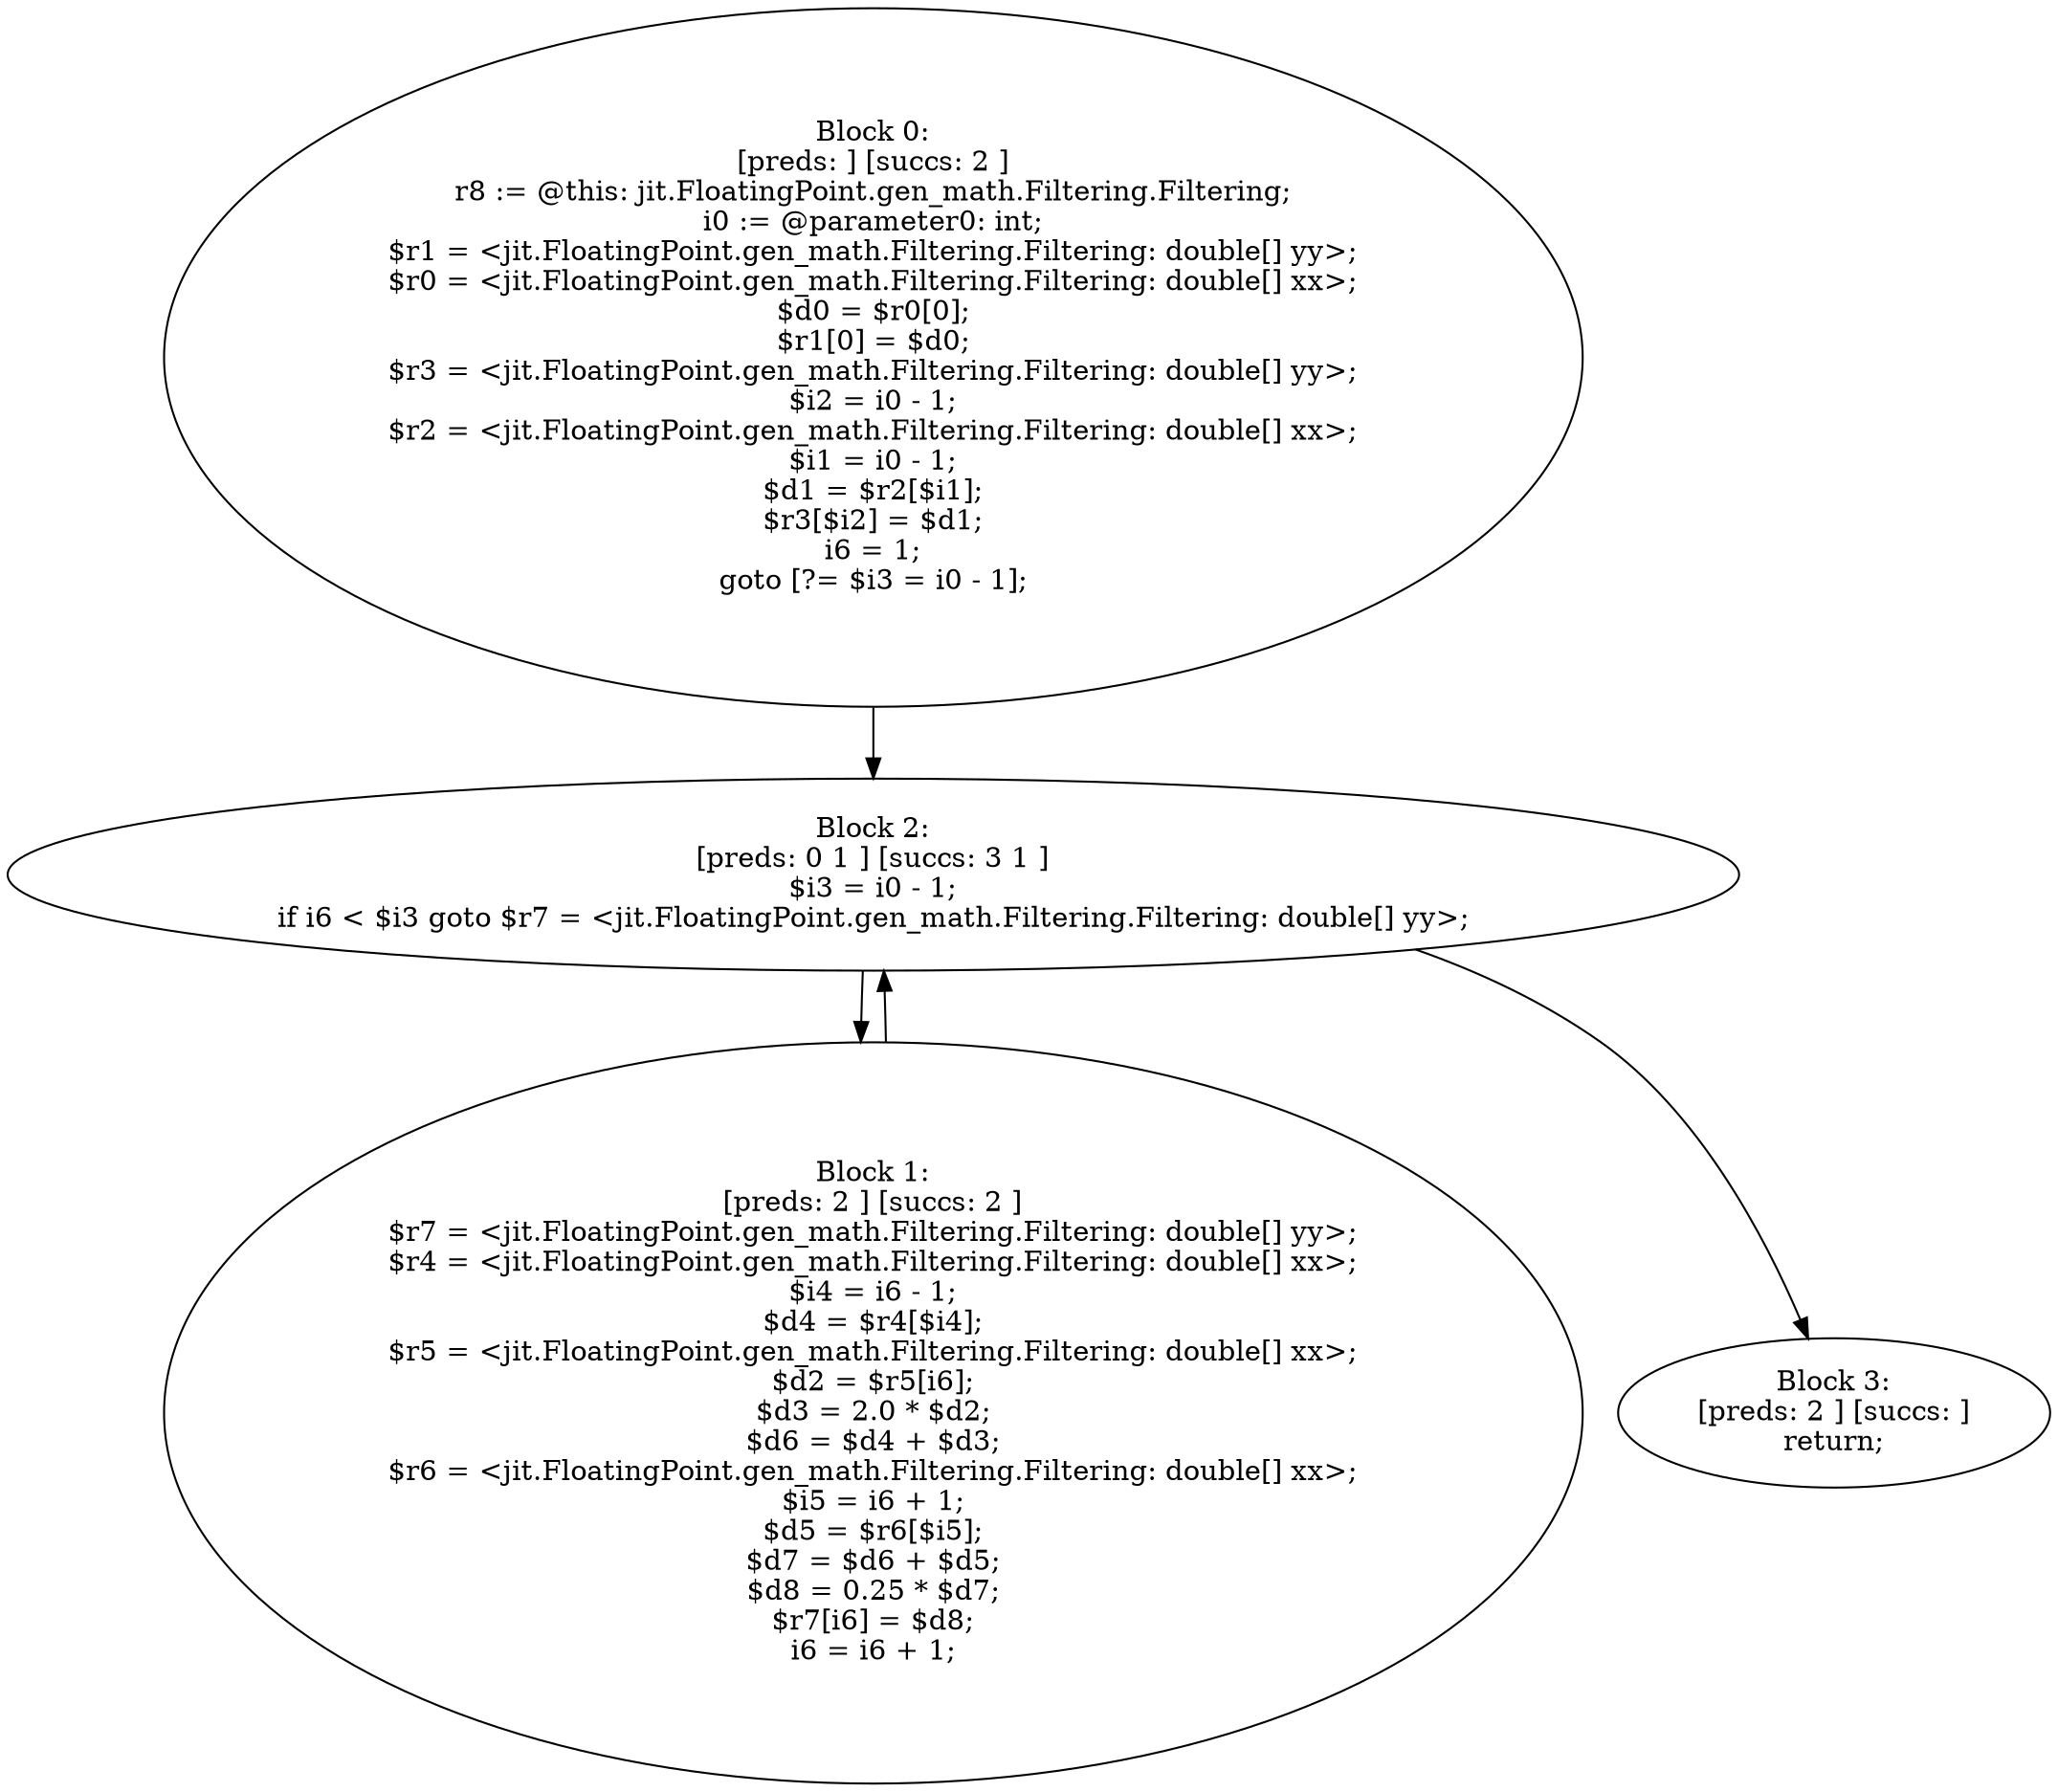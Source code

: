 digraph "unitGraph" {
    "Block 0:
[preds: ] [succs: 2 ]
r8 := @this: jit.FloatingPoint.gen_math.Filtering.Filtering;
i0 := @parameter0: int;
$r1 = <jit.FloatingPoint.gen_math.Filtering.Filtering: double[] yy>;
$r0 = <jit.FloatingPoint.gen_math.Filtering.Filtering: double[] xx>;
$d0 = $r0[0];
$r1[0] = $d0;
$r3 = <jit.FloatingPoint.gen_math.Filtering.Filtering: double[] yy>;
$i2 = i0 - 1;
$r2 = <jit.FloatingPoint.gen_math.Filtering.Filtering: double[] xx>;
$i1 = i0 - 1;
$d1 = $r2[$i1];
$r3[$i2] = $d1;
i6 = 1;
goto [?= $i3 = i0 - 1];
"
    "Block 1:
[preds: 2 ] [succs: 2 ]
$r7 = <jit.FloatingPoint.gen_math.Filtering.Filtering: double[] yy>;
$r4 = <jit.FloatingPoint.gen_math.Filtering.Filtering: double[] xx>;
$i4 = i6 - 1;
$d4 = $r4[$i4];
$r5 = <jit.FloatingPoint.gen_math.Filtering.Filtering: double[] xx>;
$d2 = $r5[i6];
$d3 = 2.0 * $d2;
$d6 = $d4 + $d3;
$r6 = <jit.FloatingPoint.gen_math.Filtering.Filtering: double[] xx>;
$i5 = i6 + 1;
$d5 = $r6[$i5];
$d7 = $d6 + $d5;
$d8 = 0.25 * $d7;
$r7[i6] = $d8;
i6 = i6 + 1;
"
    "Block 2:
[preds: 0 1 ] [succs: 3 1 ]
$i3 = i0 - 1;
if i6 < $i3 goto $r7 = <jit.FloatingPoint.gen_math.Filtering.Filtering: double[] yy>;
"
    "Block 3:
[preds: 2 ] [succs: ]
return;
"
    "Block 0:
[preds: ] [succs: 2 ]
r8 := @this: jit.FloatingPoint.gen_math.Filtering.Filtering;
i0 := @parameter0: int;
$r1 = <jit.FloatingPoint.gen_math.Filtering.Filtering: double[] yy>;
$r0 = <jit.FloatingPoint.gen_math.Filtering.Filtering: double[] xx>;
$d0 = $r0[0];
$r1[0] = $d0;
$r3 = <jit.FloatingPoint.gen_math.Filtering.Filtering: double[] yy>;
$i2 = i0 - 1;
$r2 = <jit.FloatingPoint.gen_math.Filtering.Filtering: double[] xx>;
$i1 = i0 - 1;
$d1 = $r2[$i1];
$r3[$i2] = $d1;
i6 = 1;
goto [?= $i3 = i0 - 1];
"->"Block 2:
[preds: 0 1 ] [succs: 3 1 ]
$i3 = i0 - 1;
if i6 < $i3 goto $r7 = <jit.FloatingPoint.gen_math.Filtering.Filtering: double[] yy>;
";
    "Block 1:
[preds: 2 ] [succs: 2 ]
$r7 = <jit.FloatingPoint.gen_math.Filtering.Filtering: double[] yy>;
$r4 = <jit.FloatingPoint.gen_math.Filtering.Filtering: double[] xx>;
$i4 = i6 - 1;
$d4 = $r4[$i4];
$r5 = <jit.FloatingPoint.gen_math.Filtering.Filtering: double[] xx>;
$d2 = $r5[i6];
$d3 = 2.0 * $d2;
$d6 = $d4 + $d3;
$r6 = <jit.FloatingPoint.gen_math.Filtering.Filtering: double[] xx>;
$i5 = i6 + 1;
$d5 = $r6[$i5];
$d7 = $d6 + $d5;
$d8 = 0.25 * $d7;
$r7[i6] = $d8;
i6 = i6 + 1;
"->"Block 2:
[preds: 0 1 ] [succs: 3 1 ]
$i3 = i0 - 1;
if i6 < $i3 goto $r7 = <jit.FloatingPoint.gen_math.Filtering.Filtering: double[] yy>;
";
    "Block 2:
[preds: 0 1 ] [succs: 3 1 ]
$i3 = i0 - 1;
if i6 < $i3 goto $r7 = <jit.FloatingPoint.gen_math.Filtering.Filtering: double[] yy>;
"->"Block 3:
[preds: 2 ] [succs: ]
return;
";
    "Block 2:
[preds: 0 1 ] [succs: 3 1 ]
$i3 = i0 - 1;
if i6 < $i3 goto $r7 = <jit.FloatingPoint.gen_math.Filtering.Filtering: double[] yy>;
"->"Block 1:
[preds: 2 ] [succs: 2 ]
$r7 = <jit.FloatingPoint.gen_math.Filtering.Filtering: double[] yy>;
$r4 = <jit.FloatingPoint.gen_math.Filtering.Filtering: double[] xx>;
$i4 = i6 - 1;
$d4 = $r4[$i4];
$r5 = <jit.FloatingPoint.gen_math.Filtering.Filtering: double[] xx>;
$d2 = $r5[i6];
$d3 = 2.0 * $d2;
$d6 = $d4 + $d3;
$r6 = <jit.FloatingPoint.gen_math.Filtering.Filtering: double[] xx>;
$i5 = i6 + 1;
$d5 = $r6[$i5];
$d7 = $d6 + $d5;
$d8 = 0.25 * $d7;
$r7[i6] = $d8;
i6 = i6 + 1;
";
}
